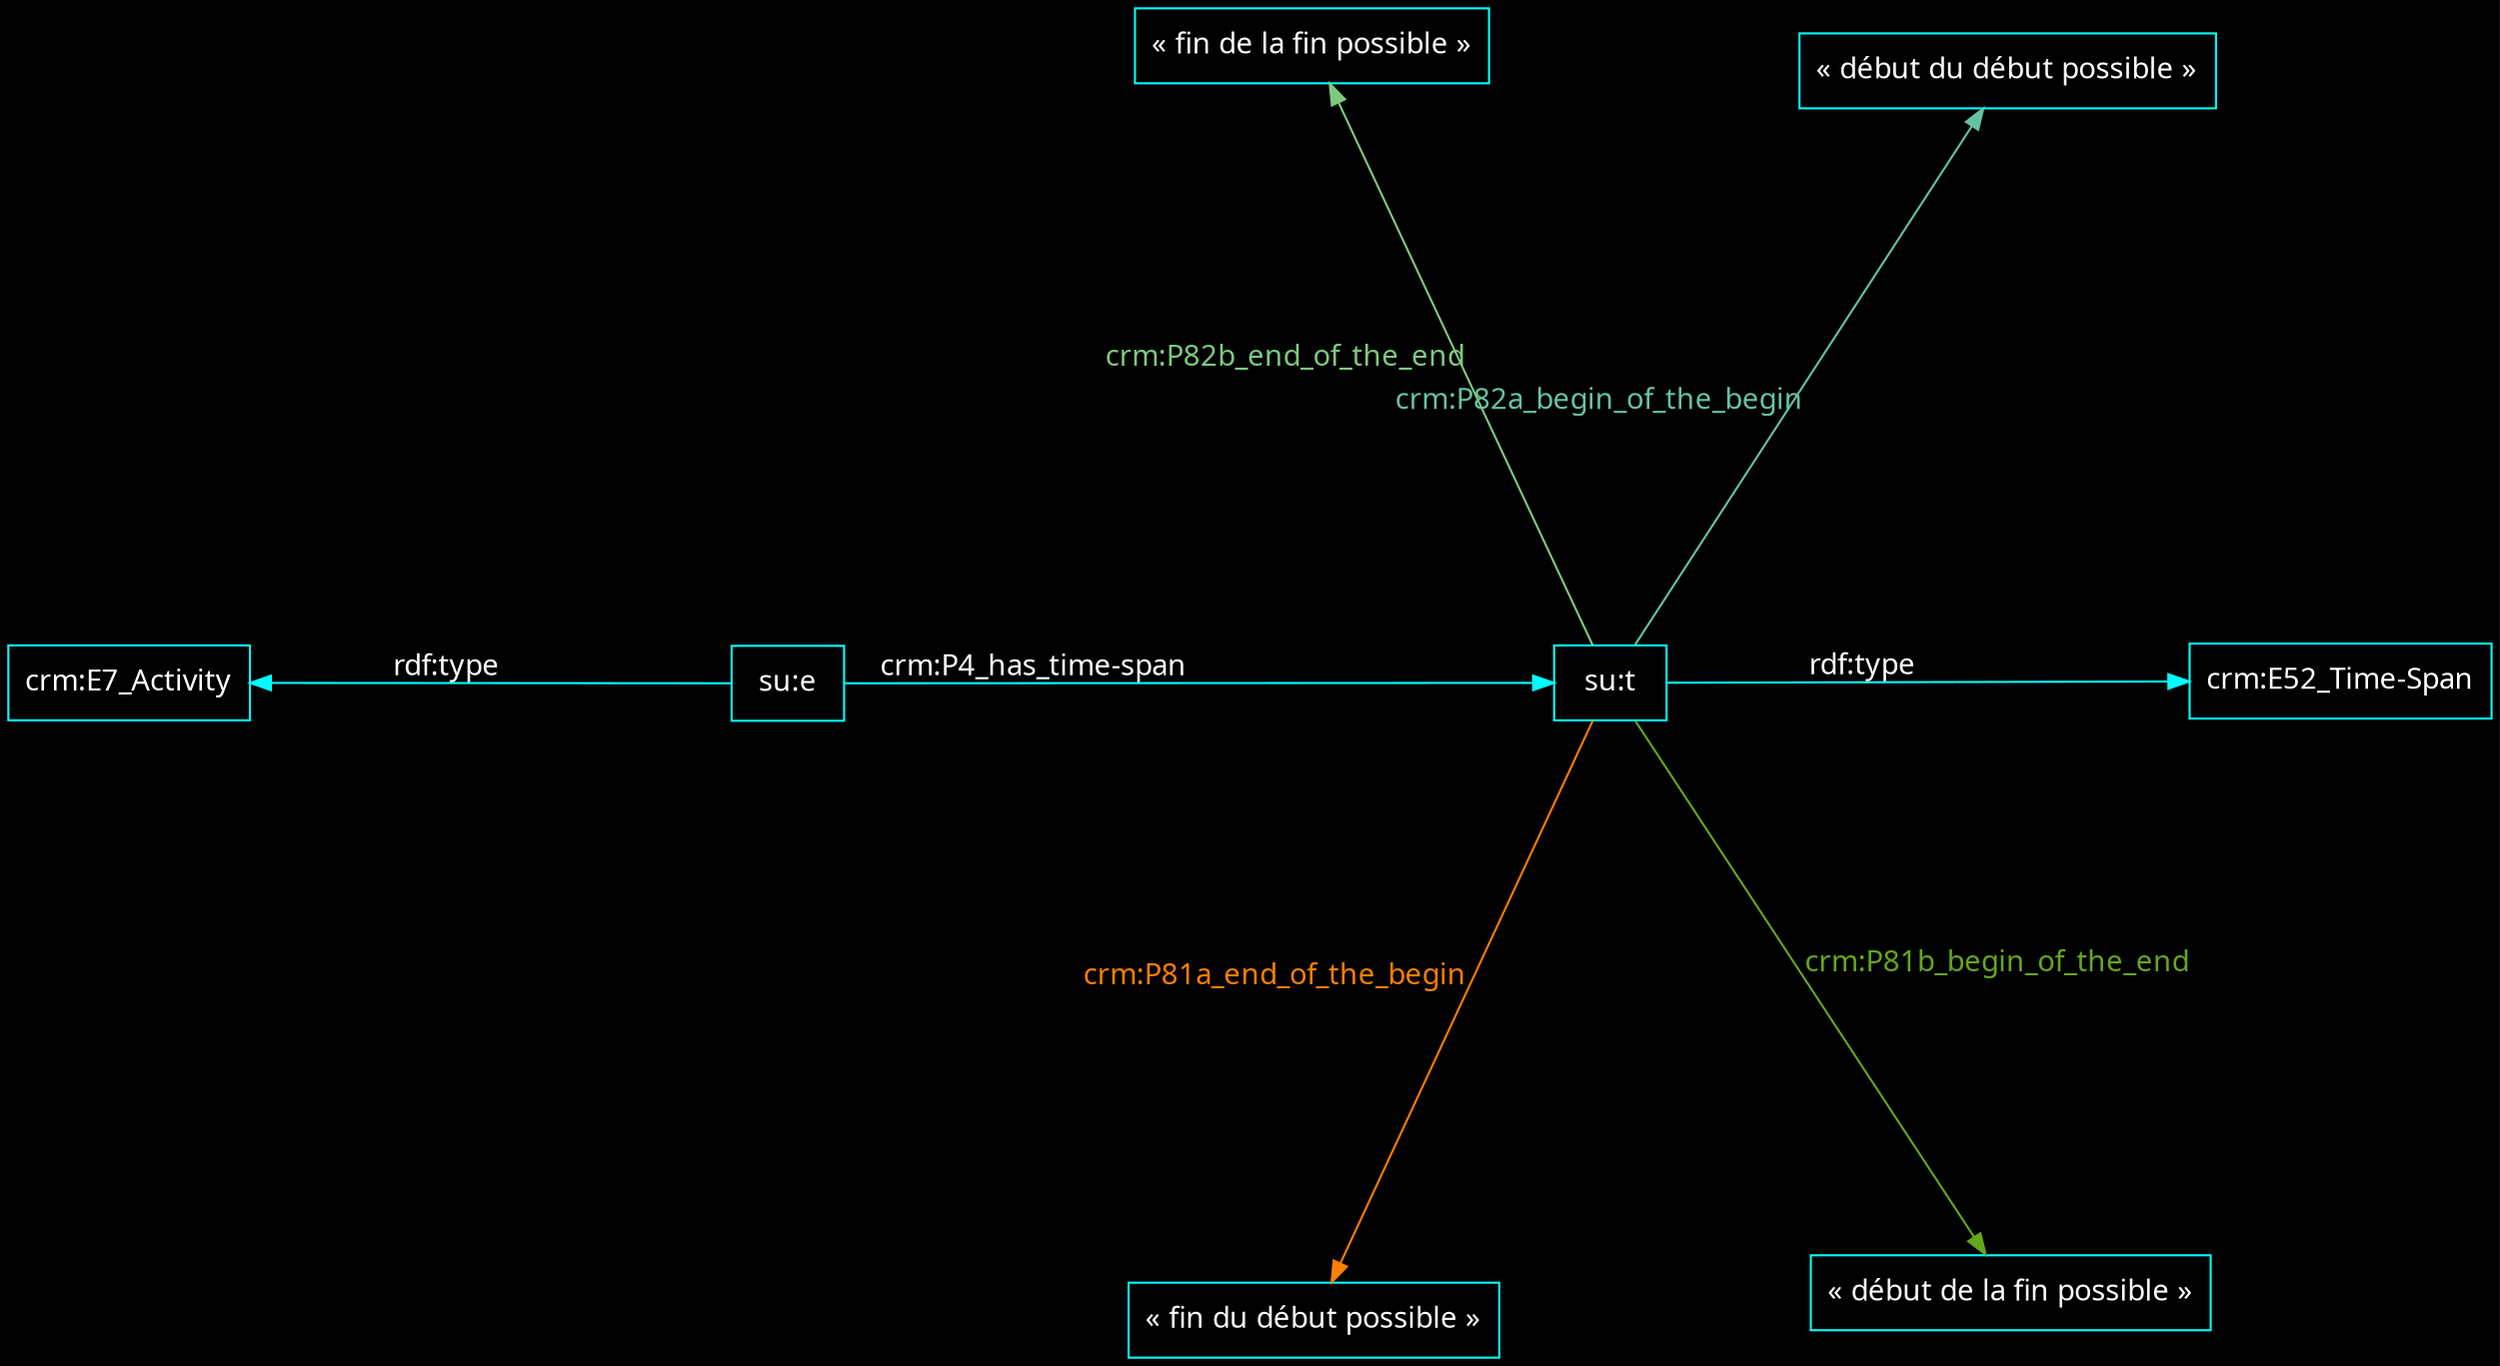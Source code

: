digraph {
    graph [bgcolor=black]
    rankdir=LR
    node [color=white,fontcolor=white,fontname="FiraCode Nerd Font Mono Regular",shape=box]
    edge [color=white,fontcolor=white,fontname="FiraCode Nerd Font Mono Regular"]
    

    layout=sfdp
node [color=cyan,fontcolor=white]
edge [color=cyan,fontcolor=white]
"su:t" -> "crm:E52_Time-Span" [label="rdf:type"]
"su:t" -> "« début du début possible »" [label="crm:P82a_begin_of_the_begin",color="#66c2a5",fontcolor="#66c2a5"]
"su:t" -> "« fin du début possible »" [label="crm:P81a_end_of_the_begin",color="#ff7f00",fontcolor="#ff7f00"]
"su:t" -> "« début de la fin possible »" [label="crm:P81b_begin_of_the_end",color="#66a61e",fontcolor="#66a61e"]
"su:t" -> "« fin de la fin possible »" [label="crm:P82b_end_of_the_end",color="#7fc97f",fontcolor="#7fc97f"]
"su:e" -> "su:t" [label="crm:P4_has_time-span"]
"su:e" -> "crm:E7_Activity" [label="rdf:type"]
}
